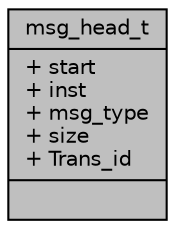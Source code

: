 digraph "msg_head_t"
{
 // LATEX_PDF_SIZE
  edge [fontname="Helvetica",fontsize="10",labelfontname="Helvetica",labelfontsize="10"];
  node [fontname="Helvetica",fontsize="10",shape=record];
  Node1 [label="{msg_head_t\n|+ start\l+ inst\l+ msg_type\l+ size\l+ Trans_id\l|}",height=0.2,width=0.4,color="black", fillcolor="grey75", style="filled", fontcolor="black",tooltip="Entete des messages de RRM/CMM/RRC."];
}
